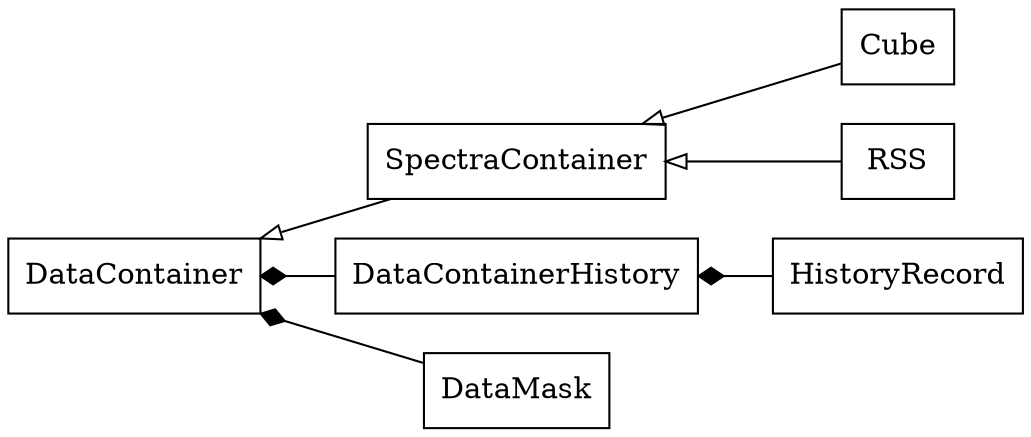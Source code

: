 digraph "classes" {
rankdir=RL
charset="utf-8"
"pykoala.data_container.Cube" [color="black", fontcolor="black", label=<Cube>, shape="record", style="solid"];
"pykoala.data_container.DataContainer" [color="black", fontcolor="black", label=<DataContainer>, shape="record", style="solid"];
"pykoala.data_container.DataContainerHistory" [color="black", fontcolor="black", label=<DataContainerHistory>, shape="record", style="solid"];
"pykoala.data_container.DataMask" [color="black", fontcolor="black", label=<DataMask>, shape="record", style="solid"];
"pykoala.data_container.HistoryRecord" [color="black", fontcolor="black", label=<HistoryRecord>, shape="record", style="solid"];
"pykoala.data_container.RSS" [color="black", fontcolor="black", label=<RSS>, shape="record", style="solid"];
"pykoala.data_container.SpectraContainer" [color="black", fontcolor="black", label=<SpectraContainer>, shape="record", style="solid"];
"pykoala.data_container.Cube" -> "pykoala.data_container.SpectraContainer" [arrowhead="empty", arrowtail="none"];
"pykoala.data_container.RSS" -> "pykoala.data_container.SpectraContainer" [arrowhead="empty", arrowtail="none"];
"pykoala.data_container.SpectraContainer" -> "pykoala.data_container.DataContainer" [arrowhead="empty", arrowtail="none"];
"pykoala.data_container.DataMask" -> "pykoala.data_container.DataContainer" [arrowhead="diamond", arrowtail="none"];
"pykoala.data_container.DataContainerHistory" -> "pykoala.data_container.DataContainer" [arrowhead="diamond", arrowtail="none"];
"pykoala.data_container.HistoryRecord" -> "pykoala.data_container.DataContainerHistory" [arrowhead="diamond", arrowtail="none"];


}
